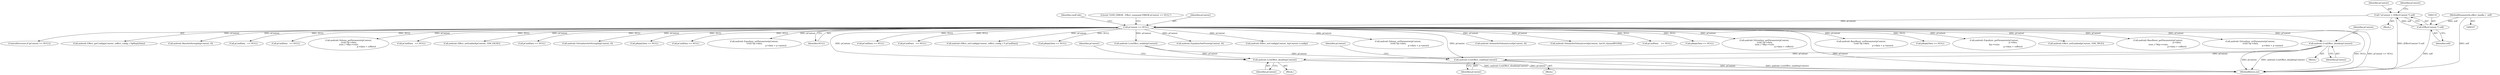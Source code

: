 digraph "0_Android_9e29523b9537983b4c4b205ff868d0b3bca0383b@pointer" {
"1000963" [label="(Call,android::LvmEffect_disable(pContext))"];
"1000151" [label="(Call,pContext == NULL)"];
"1000116" [label="(Call,* pContext = (EffectContext *) self)"];
"1000118" [label="(Call,(EffectContext *) self)"];
"1000108" [label="(MethodParameterIn,effect_handle_t  self)"];
"1001047" [label="(Call,android::LvmEffect_disable(pContext))"];
"1001079" [label="(Call,android::LvmEffect_enable(pContext))"];
"1000108" [label="(MethodParameterIn,effect_handle_t  self)"];
"1000116" [label="(Call,* pContext = (EffectContext *) self)"];
"1000343" [label="(Call,pCmdData == NULL)"];
"1001079" [label="(Call,android::LvmEffect_enable(pContext))"];
"1000781" [label="(Call,pCmdData   == NULL)"];
"1000274" [label="(Call,android::Effect_setConfig(pContext, (effect_config_t *) pCmdData))"];
"1000968" [label="(Identifier,pContext)"];
"1000283" [label="(Call,pReplyData == NULL)"];
"1000117" [label="(Identifier,pContext)"];
"1000125" [label="(Identifier,pContext)"];
"1000220" [label="(Call,android::EqualizerSetPreset(pContext, 0))"];
"1000308" [label="(Call,android::Effect_setConfig(pContext, &pContext->config))"];
"1000822" [label="(Call,android::Volume_setParameter(pContext,\n (void *)p->data,\n                                                                 p->data + p->psize))"];
"1001052" [label="(Identifier,pContext)"];
"1000235" [label="(Call,android::VolumeSetVolumeLevel(pContext, 0))"];
"1000151" [label="(Call,pContext == NULL)"];
"1001211" [label="(Call,android::VolumeSetVolumeLevel(pContext, (int16_t)(maxdB*100)))"];
"1000242" [label="(Call,pCmdData    == NULL)"];
"1000114" [label="(Block,)"];
"1001080" [label="(Identifier,pContext)"];
"1000120" [label="(Identifier,self)"];
"1000995" [label="(Call,android::LvmEffect_enable(pContext))"];
"1001084" [label="(Identifier,pContext)"];
"1000166" [label="(Call,pReplyData == NULL)"];
"1000451" [label="(Call,android::Virtualizer_getParameter(pContext,\n (void *)p->data,\n (size_t *)&p->vsize,\n                                                              p->data + voffset))"];
"1001048" [label="(Identifier,pContext)"];
"1000603" [label="(Call,android::BassBoost_setParameter(pContext,\n (void *)p->data,\n                                                                    p->data + p->psize))"];
"1000118" [label="(Call,(EffectContext *) self)"];
"1001271" [label="(MethodReturn,int)"];
"1000842" [label="(Call,pReplyData == NULL)"];
"1000480" [label="(Call,android::Equalizer_getParameter(pContext,\n                                                            p->data,\n &p->vsize,\n                                                            p->data + voffset))"];
"1000865" [label="(Call,android::Effect_setEnabled(pContext, LVM_TRUE))"];
"1000424" [label="(Call,android::BassBoost_getParameter(pContext,\n                                                            p->data,\n (size_t *)&p->vsize,\n                                                            p->data + voffset))"];
"1000694" [label="(Call,android::Virtualizer_setParameter(pContext,\n (void *)p->data,\n                                                                       p->data + p->psize))"];
"1000956" [label="(Block,)"];
"1001040" [label="(Block,)"];
"1000156" [label="(Literal,\"\tLVM_ERROR : Effect_command ERROR pContext == NULL\")"];
"1000150" [label="(ControlStructure,if (pContext == NULL))"];
"1000152" [label="(Identifier,pContext)"];
"1000301" [label="(Call,android::Effect_getConfig(pContext, (effect_config_t *)pReplyData))"];
"1000200" [label="(Call,android::BassSetStrength(pContext, 0))"];
"1000904" [label="(Call,pCmdData   == NULL)"];
"1000546" [label="(Call,pCmdData   == NULL)"];
"1000505" [label="(Call,android::Volume_getParameter(pContext,\n (void *)p->data,\n (size_t *)&p->vsize,\n                                                         p->data + voffset))"];
"1000626" [label="(Call,pCmdData   == NULL)"];
"1000895" [label="(Call,android::Effect_setEnabled(pContext, LVM_FALSE))"];
"1000161" [label="(Identifier,cmdCode)"];
"1001119" [label="(Call,pCmdData == NULL)"];
"1000210" [label="(Call,android::VirtualizerSetStrength(pContext, 0))"];
"1000964" [label="(Identifier,pContext)"];
"1000872" [label="(Call,pReplyData == NULL)"];
"1001072" [label="(Block,)"];
"1000717" [label="(Call,pCmdData == NULL)"];
"1000758" [label="(Call,android::Equalizer_setParameter(pContext,\n (void *)p->data,\n                                                                     p->data + p->psize))"];
"1000963" [label="(Call,android::LvmEffect_disable(pContext))"];
"1000153" [label="(Identifier,NULL)"];
"1001047" [label="(Call,android::LvmEffect_disable(pContext))"];
"1000963" -> "1000956"  [label="AST: "];
"1000963" -> "1000964"  [label="CFG: "];
"1000964" -> "1000963"  [label="AST: "];
"1000968" -> "1000963"  [label="CFG: "];
"1000963" -> "1001271"  [label="DDG: pContext"];
"1000963" -> "1001271"  [label="DDG: android::LvmEffect_disable(pContext)"];
"1000151" -> "1000963"  [label="DDG: pContext"];
"1000963" -> "1001047"  [label="DDG: pContext"];
"1000963" -> "1001079"  [label="DDG: pContext"];
"1000151" -> "1000150"  [label="AST: "];
"1000151" -> "1000153"  [label="CFG: "];
"1000152" -> "1000151"  [label="AST: "];
"1000153" -> "1000151"  [label="AST: "];
"1000156" -> "1000151"  [label="CFG: "];
"1000161" -> "1000151"  [label="CFG: "];
"1000151" -> "1001271"  [label="DDG: pContext == NULL"];
"1000151" -> "1001271"  [label="DDG: pContext"];
"1000151" -> "1001271"  [label="DDG: NULL"];
"1000116" -> "1000151"  [label="DDG: pContext"];
"1000151" -> "1000166"  [label="DDG: NULL"];
"1000151" -> "1000200"  [label="DDG: pContext"];
"1000151" -> "1000210"  [label="DDG: pContext"];
"1000151" -> "1000220"  [label="DDG: pContext"];
"1000151" -> "1000235"  [label="DDG: pContext"];
"1000151" -> "1000242"  [label="DDG: NULL"];
"1000151" -> "1000274"  [label="DDG: pContext"];
"1000151" -> "1000283"  [label="DDG: NULL"];
"1000151" -> "1000301"  [label="DDG: pContext"];
"1000151" -> "1000308"  [label="DDG: pContext"];
"1000151" -> "1000343"  [label="DDG: NULL"];
"1000151" -> "1000424"  [label="DDG: pContext"];
"1000151" -> "1000451"  [label="DDG: pContext"];
"1000151" -> "1000480"  [label="DDG: pContext"];
"1000151" -> "1000505"  [label="DDG: pContext"];
"1000151" -> "1000546"  [label="DDG: NULL"];
"1000151" -> "1000603"  [label="DDG: pContext"];
"1000151" -> "1000626"  [label="DDG: NULL"];
"1000151" -> "1000694"  [label="DDG: pContext"];
"1000151" -> "1000717"  [label="DDG: NULL"];
"1000151" -> "1000758"  [label="DDG: pContext"];
"1000151" -> "1000781"  [label="DDG: NULL"];
"1000151" -> "1000822"  [label="DDG: pContext"];
"1000151" -> "1000842"  [label="DDG: NULL"];
"1000151" -> "1000865"  [label="DDG: pContext"];
"1000151" -> "1000872"  [label="DDG: NULL"];
"1000151" -> "1000895"  [label="DDG: pContext"];
"1000151" -> "1000904"  [label="DDG: NULL"];
"1000151" -> "1000995"  [label="DDG: pContext"];
"1000151" -> "1001047"  [label="DDG: pContext"];
"1000151" -> "1001079"  [label="DDG: pContext"];
"1000151" -> "1001119"  [label="DDG: NULL"];
"1000151" -> "1001211"  [label="DDG: pContext"];
"1000116" -> "1000114"  [label="AST: "];
"1000116" -> "1000118"  [label="CFG: "];
"1000117" -> "1000116"  [label="AST: "];
"1000118" -> "1000116"  [label="AST: "];
"1000125" -> "1000116"  [label="CFG: "];
"1000116" -> "1001271"  [label="DDG: (EffectContext *) self"];
"1000118" -> "1000116"  [label="DDG: self"];
"1000118" -> "1000120"  [label="CFG: "];
"1000119" -> "1000118"  [label="AST: "];
"1000120" -> "1000118"  [label="AST: "];
"1000118" -> "1001271"  [label="DDG: self"];
"1000108" -> "1000118"  [label="DDG: self"];
"1000108" -> "1000107"  [label="AST: "];
"1000108" -> "1001271"  [label="DDG: self"];
"1001047" -> "1001040"  [label="AST: "];
"1001047" -> "1001048"  [label="CFG: "];
"1001048" -> "1001047"  [label="AST: "];
"1001052" -> "1001047"  [label="CFG: "];
"1001047" -> "1001271"  [label="DDG: android::LvmEffect_disable(pContext)"];
"1001047" -> "1001271"  [label="DDG: pContext"];
"1000995" -> "1001047"  [label="DDG: pContext"];
"1001079" -> "1001072"  [label="AST: "];
"1001079" -> "1001080"  [label="CFG: "];
"1001080" -> "1001079"  [label="AST: "];
"1001084" -> "1001079"  [label="CFG: "];
"1001079" -> "1001271"  [label="DDG: pContext"];
"1001079" -> "1001271"  [label="DDG: android::LvmEffect_enable(pContext)"];
"1000995" -> "1001079"  [label="DDG: pContext"];
}
